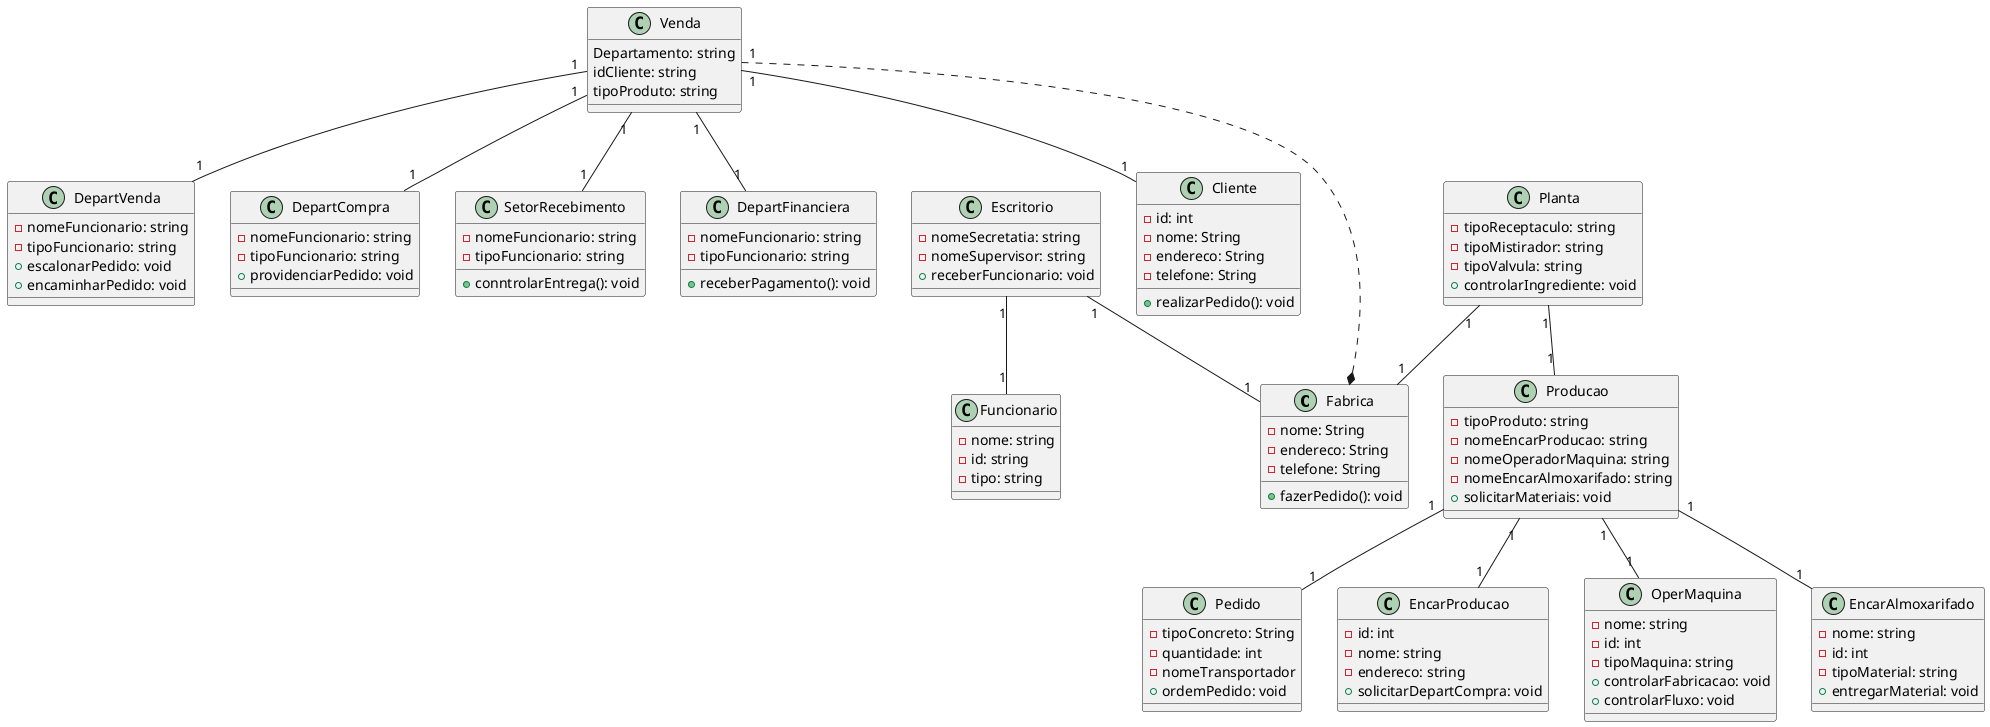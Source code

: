 @startuml
class Fabrica{
  - nome: String
  - endereco: String
  - telefone: String
  + fazerPedido(): void
}
class Funcionario{
  - nome: string
  - id: string
  - tipo: string
}
class Venda{
  Departamento: string
  idCliente: string
  tipoProduto: string

}
class Escritorio{
  - nomeSecretatia: string
  - nomeSupervisor: string
  + receberFuncionario: void

}
class Planta{
  - tipoReceptaculo: string
  - tipoMistirador: string
  - tipoValvula: string
  + controlarIngrediente: void
}
class Cliente{
  - id: int
  - nome: String
  - endereco: String
  - telefone: String
  + realizarPedido(): void
}
class Pedido{
  - tipoConcreto: String
  - quantidade: int
  - nomeTransportador
  + ordemPedido: void
}
class DepartVenda{
  - nomeFuncionario: string
  - tipoFuncionario: string
  + escalonarPedido: void
  + encaminharPedido: void
}
class EncarProducao{
  - id: int
  - nome: string
  - endereco: string
  + solicitarDepartCompra: void
}
class Producao{
  - tipoProduto: string
  - nomeEncarProducao: string
  - nomeOperadorMaquina: string
  - nomeEncarAlmoxarifado: string
  + solicitarMateriais: void
}
class OperMaquina{
  - nome: string
  - id: int
  - tipoMaquina: string
  + controlarFabricacao: void
  + controlarFluxo: void

}
class EncarAlmoxarifado{
  - nome: string
  - id: int
  - tipoMaterial: string
  + entregarMaterial: void
}
class DepartCompra{
  - nomeFuncionario: string
  - tipoFuncionario: string
  + providenciarPedido: void

}
class SetorRecebimento{
    - nomeFuncionario: string
    - tipoFuncionario: string
    + conntrolarEntrega(): void
}
class DepartFinanciera{
    - nomeFuncionario: string
    - tipoFuncionario: string
    + receberPagamento(): void
}
Venda "1".--* Fabrica
Planta "1"--"1" Fabrica
Escritorio "1"--"1" Fabrica
Escritorio "1"--"1" Funcionario
Planta "1"--"1" Producao
Venda "1"--"1" Cliente
Venda "1"--"1" DepartVenda
Venda "1"--"1" DepartCompra
Venda "1"--"1" DepartFinanciera
Venda "1"--"1" SetorRecebimento
Producao "1"--"1" OperMaquina
Producao "1"--"1" EncarAlmoxarifado
Producao "1"--"1" EncarProducao
Producao "1"--"1" Pedido

@enduml